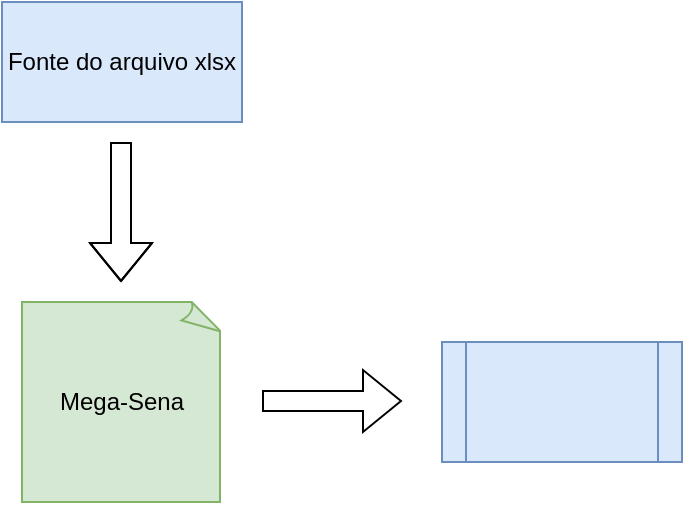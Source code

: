 <mxfile version="22.1.5" type="github">
  <diagram name="Página-1" id="0SU0MJansGinVYgPt3Em">
    <mxGraphModel dx="880" dy="442" grid="1" gridSize="10" guides="1" tooltips="1" connect="1" arrows="1" fold="1" page="1" pageScale="1" pageWidth="827" pageHeight="1169" math="0" shadow="0">
      <root>
        <mxCell id="0" />
        <mxCell id="1" parent="0" />
        <mxCell id="cXPFrrMtKNsXjSgKLZah-1" value="&lt;div&gt;Fonte do arquivo xlsx&lt;/div&gt;" style="rounded=0;whiteSpace=wrap;html=1;fillColor=#dae8fc;strokeColor=#6c8ebf;" vertex="1" parent="1">
          <mxGeometry x="50" y="40" width="120" height="60" as="geometry" />
        </mxCell>
        <mxCell id="cXPFrrMtKNsXjSgKLZah-2" value="" style="endArrow=classic;html=1;rounded=0;shape=flexArrow;" edge="1" parent="1">
          <mxGeometry width="50" height="50" relative="1" as="geometry">
            <mxPoint x="109.5" y="110" as="sourcePoint" />
            <mxPoint x="109.5" y="180" as="targetPoint" />
            <Array as="points">
              <mxPoint x="109.5" y="150" />
            </Array>
          </mxGeometry>
        </mxCell>
        <mxCell id="cXPFrrMtKNsXjSgKLZah-3" value="Mega-Sena" style="whiteSpace=wrap;html=1;shape=mxgraph.basic.document;fillColor=#d5e8d4;strokeColor=#82b366;" vertex="1" parent="1">
          <mxGeometry x="60" y="190" width="100" height="100" as="geometry" />
        </mxCell>
        <mxCell id="cXPFrrMtKNsXjSgKLZah-6" value="" style="endArrow=classic;html=1;rounded=0;shape=flexArrow;" edge="1" parent="1">
          <mxGeometry width="50" height="50" relative="1" as="geometry">
            <mxPoint x="180" y="239.5" as="sourcePoint" />
            <mxPoint x="250" y="239.5" as="targetPoint" />
          </mxGeometry>
        </mxCell>
        <mxCell id="cXPFrrMtKNsXjSgKLZah-7" value="" style="shape=process;whiteSpace=wrap;html=1;backgroundOutline=1;fillColor=#dae8fc;strokeColor=#6c8ebf;" vertex="1" parent="1">
          <mxGeometry x="270" y="210" width="120" height="60" as="geometry" />
        </mxCell>
      </root>
    </mxGraphModel>
  </diagram>
</mxfile>
